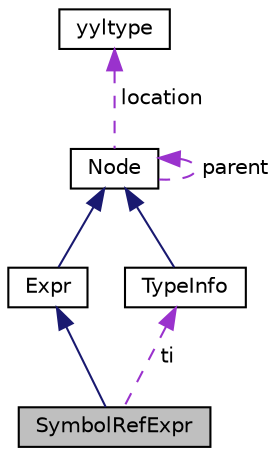 digraph "SymbolRefExpr"
{
  edge [fontname="Helvetica",fontsize="10",labelfontname="Helvetica",labelfontsize="10"];
  node [fontname="Helvetica",fontsize="10",shape=record];
  Node3 [label="SymbolRefExpr",height=0.2,width=0.4,color="black", fillcolor="grey75", style="filled", fontcolor="black"];
  Node4 -> Node3 [dir="back",color="midnightblue",fontsize="10",style="solid"];
  Node4 [label="Expr",height=0.2,width=0.4,color="black", fillcolor="white", style="filled",URL="$class_expr.html"];
  Node5 -> Node4 [dir="back",color="midnightblue",fontsize="10",style="solid"];
  Node5 [label="Node",height=0.2,width=0.4,color="black", fillcolor="white", style="filled",URL="$class_node.html"];
  Node5 -> Node5 [dir="back",color="darkorchid3",fontsize="10",style="dashed",label=" parent" ];
  Node6 -> Node5 [dir="back",color="darkorchid3",fontsize="10",style="dashed",label=" location" ];
  Node6 [label="yyltype",height=0.2,width=0.4,color="black", fillcolor="white", style="filled",URL="$structyyltype.html"];
  Node7 -> Node3 [dir="back",color="darkorchid3",fontsize="10",style="dashed",label=" ti" ];
  Node7 [label="TypeInfo",height=0.2,width=0.4,color="black", fillcolor="white", style="filled",URL="$class_type_info.html"];
  Node5 -> Node7 [dir="back",color="midnightblue",fontsize="10",style="solid"];
}
